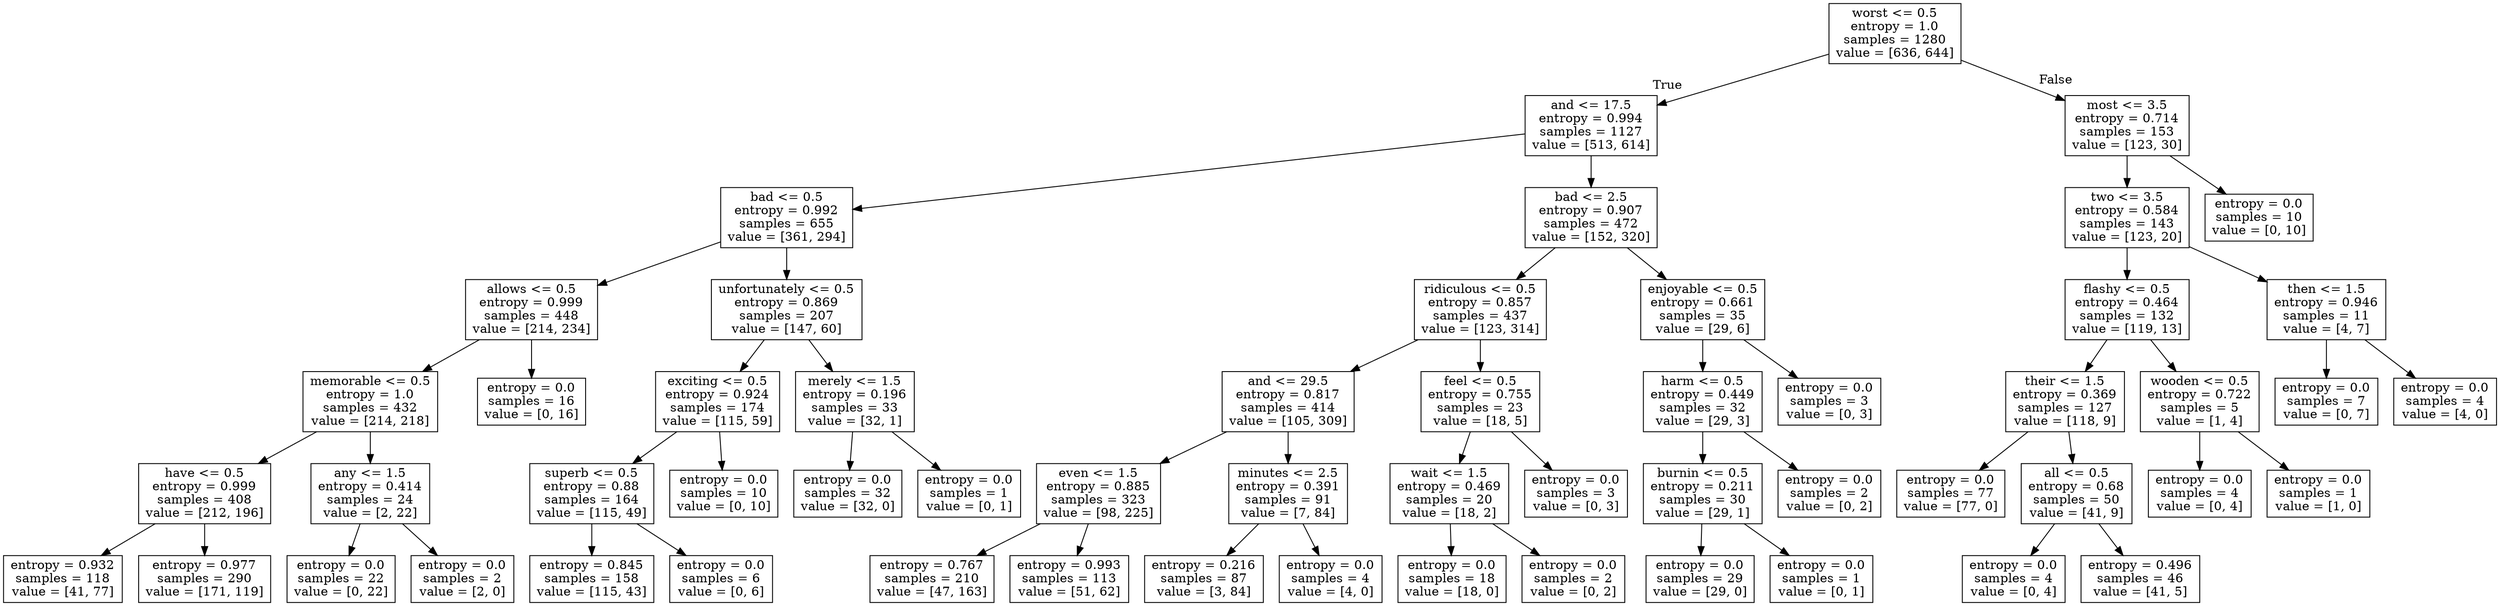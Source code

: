 digraph Tree {
node [shape=box] ;
0 [label="worst <= 0.5\nentropy = 1.0\nsamples = 1280\nvalue = [636, 644]"] ;
1 [label="and <= 17.5\nentropy = 0.994\nsamples = 1127\nvalue = [513, 614]"] ;
0 -> 1 [labeldistance=2.5, labelangle=45, headlabel="True"] ;
2 [label="bad <= 0.5\nentropy = 0.992\nsamples = 655\nvalue = [361, 294]"] ;
1 -> 2 ;
3 [label="allows <= 0.5\nentropy = 0.999\nsamples = 448\nvalue = [214, 234]"] ;
2 -> 3 ;
4 [label="memorable <= 0.5\nentropy = 1.0\nsamples = 432\nvalue = [214, 218]"] ;
3 -> 4 ;
5 [label="have <= 0.5\nentropy = 0.999\nsamples = 408\nvalue = [212, 196]"] ;
4 -> 5 ;
6 [label="entropy = 0.932\nsamples = 118\nvalue = [41, 77]"] ;
5 -> 6 ;
7 [label="entropy = 0.977\nsamples = 290\nvalue = [171, 119]"] ;
5 -> 7 ;
8 [label="any <= 1.5\nentropy = 0.414\nsamples = 24\nvalue = [2, 22]"] ;
4 -> 8 ;
9 [label="entropy = 0.0\nsamples = 22\nvalue = [0, 22]"] ;
8 -> 9 ;
10 [label="entropy = 0.0\nsamples = 2\nvalue = [2, 0]"] ;
8 -> 10 ;
11 [label="entropy = 0.0\nsamples = 16\nvalue = [0, 16]"] ;
3 -> 11 ;
12 [label="unfortunately <= 0.5\nentropy = 0.869\nsamples = 207\nvalue = [147, 60]"] ;
2 -> 12 ;
13 [label="exciting <= 0.5\nentropy = 0.924\nsamples = 174\nvalue = [115, 59]"] ;
12 -> 13 ;
14 [label="superb <= 0.5\nentropy = 0.88\nsamples = 164\nvalue = [115, 49]"] ;
13 -> 14 ;
15 [label="entropy = 0.845\nsamples = 158\nvalue = [115, 43]"] ;
14 -> 15 ;
16 [label="entropy = 0.0\nsamples = 6\nvalue = [0, 6]"] ;
14 -> 16 ;
17 [label="entropy = 0.0\nsamples = 10\nvalue = [0, 10]"] ;
13 -> 17 ;
18 [label="merely <= 1.5\nentropy = 0.196\nsamples = 33\nvalue = [32, 1]"] ;
12 -> 18 ;
19 [label="entropy = 0.0\nsamples = 32\nvalue = [32, 0]"] ;
18 -> 19 ;
20 [label="entropy = 0.0\nsamples = 1\nvalue = [0, 1]"] ;
18 -> 20 ;
21 [label="bad <= 2.5\nentropy = 0.907\nsamples = 472\nvalue = [152, 320]"] ;
1 -> 21 ;
22 [label="ridiculous <= 0.5\nentropy = 0.857\nsamples = 437\nvalue = [123, 314]"] ;
21 -> 22 ;
23 [label="and <= 29.5\nentropy = 0.817\nsamples = 414\nvalue = [105, 309]"] ;
22 -> 23 ;
24 [label="even <= 1.5\nentropy = 0.885\nsamples = 323\nvalue = [98, 225]"] ;
23 -> 24 ;
25 [label="entropy = 0.767\nsamples = 210\nvalue = [47, 163]"] ;
24 -> 25 ;
26 [label="entropy = 0.993\nsamples = 113\nvalue = [51, 62]"] ;
24 -> 26 ;
27 [label="minutes <= 2.5\nentropy = 0.391\nsamples = 91\nvalue = [7, 84]"] ;
23 -> 27 ;
28 [label="entropy = 0.216\nsamples = 87\nvalue = [3, 84]"] ;
27 -> 28 ;
29 [label="entropy = 0.0\nsamples = 4\nvalue = [4, 0]"] ;
27 -> 29 ;
30 [label="feel <= 0.5\nentropy = 0.755\nsamples = 23\nvalue = [18, 5]"] ;
22 -> 30 ;
31 [label="wait <= 1.5\nentropy = 0.469\nsamples = 20\nvalue = [18, 2]"] ;
30 -> 31 ;
32 [label="entropy = 0.0\nsamples = 18\nvalue = [18, 0]"] ;
31 -> 32 ;
33 [label="entropy = 0.0\nsamples = 2\nvalue = [0, 2]"] ;
31 -> 33 ;
34 [label="entropy = 0.0\nsamples = 3\nvalue = [0, 3]"] ;
30 -> 34 ;
35 [label="enjoyable <= 0.5\nentropy = 0.661\nsamples = 35\nvalue = [29, 6]"] ;
21 -> 35 ;
36 [label="harm <= 0.5\nentropy = 0.449\nsamples = 32\nvalue = [29, 3]"] ;
35 -> 36 ;
37 [label="burnin <= 0.5\nentropy = 0.211\nsamples = 30\nvalue = [29, 1]"] ;
36 -> 37 ;
38 [label="entropy = 0.0\nsamples = 29\nvalue = [29, 0]"] ;
37 -> 38 ;
39 [label="entropy = 0.0\nsamples = 1\nvalue = [0, 1]"] ;
37 -> 39 ;
40 [label="entropy = 0.0\nsamples = 2\nvalue = [0, 2]"] ;
36 -> 40 ;
41 [label="entropy = 0.0\nsamples = 3\nvalue = [0, 3]"] ;
35 -> 41 ;
42 [label="most <= 3.5\nentropy = 0.714\nsamples = 153\nvalue = [123, 30]"] ;
0 -> 42 [labeldistance=2.5, labelangle=-45, headlabel="False"] ;
43 [label="two <= 3.5\nentropy = 0.584\nsamples = 143\nvalue = [123, 20]"] ;
42 -> 43 ;
44 [label="flashy <= 0.5\nentropy = 0.464\nsamples = 132\nvalue = [119, 13]"] ;
43 -> 44 ;
45 [label="their <= 1.5\nentropy = 0.369\nsamples = 127\nvalue = [118, 9]"] ;
44 -> 45 ;
46 [label="entropy = 0.0\nsamples = 77\nvalue = [77, 0]"] ;
45 -> 46 ;
47 [label="all <= 0.5\nentropy = 0.68\nsamples = 50\nvalue = [41, 9]"] ;
45 -> 47 ;
48 [label="entropy = 0.0\nsamples = 4\nvalue = [0, 4]"] ;
47 -> 48 ;
49 [label="entropy = 0.496\nsamples = 46\nvalue = [41, 5]"] ;
47 -> 49 ;
50 [label="wooden <= 0.5\nentropy = 0.722\nsamples = 5\nvalue = [1, 4]"] ;
44 -> 50 ;
51 [label="entropy = 0.0\nsamples = 4\nvalue = [0, 4]"] ;
50 -> 51 ;
52 [label="entropy = 0.0\nsamples = 1\nvalue = [1, 0]"] ;
50 -> 52 ;
53 [label="then <= 1.5\nentropy = 0.946\nsamples = 11\nvalue = [4, 7]"] ;
43 -> 53 ;
54 [label="entropy = 0.0\nsamples = 7\nvalue = [0, 7]"] ;
53 -> 54 ;
55 [label="entropy = 0.0\nsamples = 4\nvalue = [4, 0]"] ;
53 -> 55 ;
56 [label="entropy = 0.0\nsamples = 10\nvalue = [0, 10]"] ;
42 -> 56 ;
}